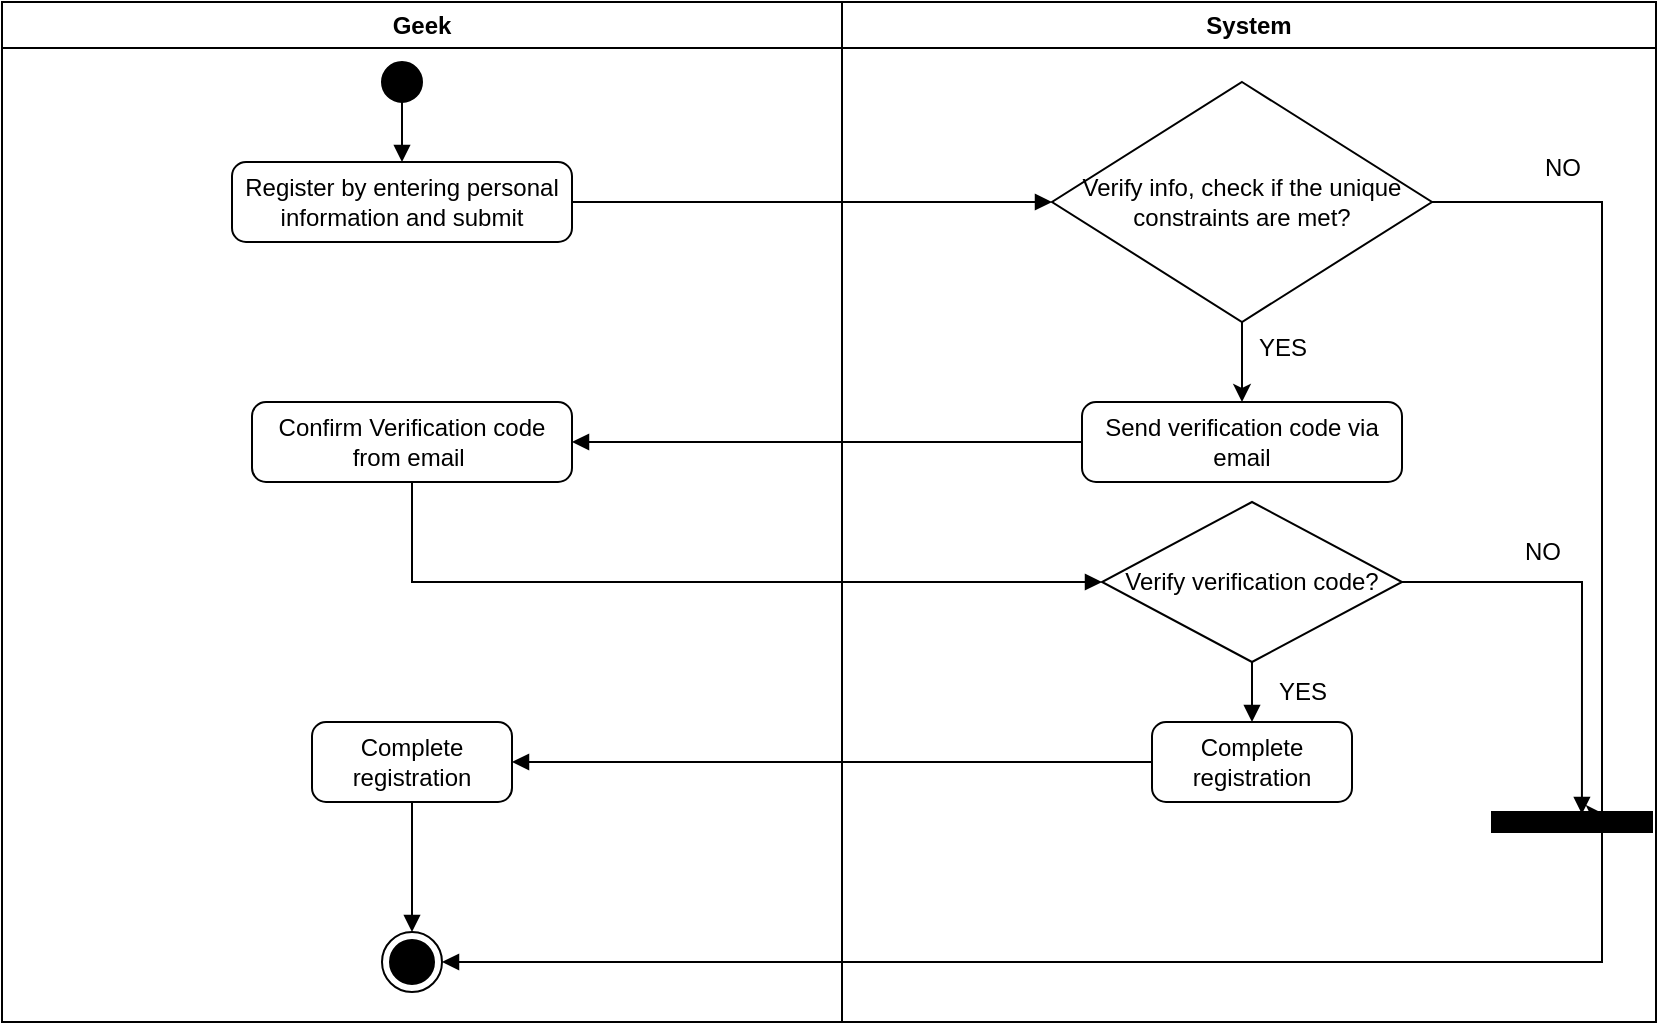 <mxfile version="21.6.8" type="github">
  <diagram id="C5RBs43oDa-KdzZeNtuy" name="Page-1">
    <mxGraphModel dx="1054" dy="555" grid="1" gridSize="10" guides="1" tooltips="1" connect="1" arrows="1" fold="1" page="1" pageScale="1" pageWidth="827" pageHeight="1169" math="0" shadow="0">
      <root>
        <mxCell id="WIyWlLk6GJQsqaUBKTNV-0" />
        <mxCell id="WIyWlLk6GJQsqaUBKTNV-1" parent="WIyWlLk6GJQsqaUBKTNV-0" />
        <mxCell id="vyqU0hkKjeVzbAJWqk5_-0" value="System" style="swimlane;whiteSpace=wrap;html=1;" vertex="1" parent="WIyWlLk6GJQsqaUBKTNV-1">
          <mxGeometry x="420" y="80" width="407" height="510" as="geometry" />
        </mxCell>
        <mxCell id="vyqU0hkKjeVzbAJWqk5_-17" value="" style="edgeStyle=orthogonalEdgeStyle;rounded=0;orthogonalLoop=1;jettySize=auto;html=1;" edge="1" parent="vyqU0hkKjeVzbAJWqk5_-0" source="vyqU0hkKjeVzbAJWqk5_-10" target="vyqU0hkKjeVzbAJWqk5_-15">
          <mxGeometry relative="1" as="geometry">
            <Array as="points">
              <mxPoint x="205" y="210" />
              <mxPoint x="205" y="210" />
            </Array>
          </mxGeometry>
        </mxCell>
        <mxCell id="vyqU0hkKjeVzbAJWqk5_-10" value="Verify info, check if the unique constraints are met?" style="strokeWidth=1;html=1;shape=mxgraph.flowchart.decision;whiteSpace=wrap;" vertex="1" parent="vyqU0hkKjeVzbAJWqk5_-0">
          <mxGeometry x="105" y="40" width="190" height="120" as="geometry" />
        </mxCell>
        <mxCell id="vyqU0hkKjeVzbAJWqk5_-15" value="Send verification code via email" style="rounded=1;whiteSpace=wrap;html=1;absoluteArcSize=1;arcSize=14;strokeWidth=1;" vertex="1" parent="vyqU0hkKjeVzbAJWqk5_-0">
          <mxGeometry x="120" y="200" width="160" height="40" as="geometry" />
        </mxCell>
        <mxCell id="vyqU0hkKjeVzbAJWqk5_-26" value="Verify verification code?" style="strokeWidth=1;html=1;shape=mxgraph.flowchart.decision;whiteSpace=wrap;" vertex="1" parent="vyqU0hkKjeVzbAJWqk5_-0">
          <mxGeometry x="130" y="250" width="150" height="80" as="geometry" />
        </mxCell>
        <mxCell id="vyqU0hkKjeVzbAJWqk5_-28" value="" style="html=1;points=[];perimeter=orthogonalPerimeter;fillColor=strokeColor;rotation=90;" vertex="1" parent="vyqU0hkKjeVzbAJWqk5_-0">
          <mxGeometry x="360" y="370" width="10" height="80" as="geometry" />
        </mxCell>
        <mxCell id="vyqU0hkKjeVzbAJWqk5_-30" value="" style="edgeStyle=orthogonalEdgeStyle;rounded=0;orthogonalLoop=1;jettySize=auto;html=1;entryX=0.1;entryY=0.3;entryDx=0;entryDy=0;entryPerimeter=0;" edge="1" parent="vyqU0hkKjeVzbAJWqk5_-0" source="vyqU0hkKjeVzbAJWqk5_-10" target="vyqU0hkKjeVzbAJWqk5_-28">
          <mxGeometry relative="1" as="geometry">
            <mxPoint x="380" y="390" as="targetPoint" />
            <Array as="points">
              <mxPoint x="380" y="100" />
            </Array>
          </mxGeometry>
        </mxCell>
        <mxCell id="vyqU0hkKjeVzbAJWqk5_-31" value="" style="html=1;verticalAlign=bottom;labelBackgroundColor=none;endArrow=block;endFill=1;rounded=0;entryX=0.1;entryY=0.438;entryDx=0;entryDy=0;entryPerimeter=0;" edge="1" parent="vyqU0hkKjeVzbAJWqk5_-0" source="vyqU0hkKjeVzbAJWqk5_-26" target="vyqU0hkKjeVzbAJWqk5_-28">
          <mxGeometry width="160" relative="1" as="geometry">
            <mxPoint x="310" y="290" as="sourcePoint" />
            <mxPoint x="360" y="360" as="targetPoint" />
            <Array as="points">
              <mxPoint x="370" y="290" />
            </Array>
          </mxGeometry>
        </mxCell>
        <mxCell id="vyqU0hkKjeVzbAJWqk5_-33" value="NO" style="text;html=1;align=center;verticalAlign=middle;resizable=0;points=[];autosize=1;strokeColor=none;fillColor=none;" vertex="1" parent="vyqU0hkKjeVzbAJWqk5_-0">
          <mxGeometry x="330" y="260" width="40" height="30" as="geometry" />
        </mxCell>
        <mxCell id="vyqU0hkKjeVzbAJWqk5_-34" value="Complete registration" style="rounded=1;whiteSpace=wrap;html=1;absoluteArcSize=1;arcSize=14;strokeWidth=1;" vertex="1" parent="vyqU0hkKjeVzbAJWqk5_-0">
          <mxGeometry x="155" y="360" width="100" height="40" as="geometry" />
        </mxCell>
        <mxCell id="vyqU0hkKjeVzbAJWqk5_-35" value="" style="html=1;verticalAlign=bottom;labelBackgroundColor=none;endArrow=block;endFill=1;rounded=0;" edge="1" parent="vyqU0hkKjeVzbAJWqk5_-0" source="vyqU0hkKjeVzbAJWqk5_-26" target="vyqU0hkKjeVzbAJWqk5_-34">
          <mxGeometry width="160" relative="1" as="geometry">
            <mxPoint x="50" y="490" as="sourcePoint" />
            <mxPoint x="210" y="490" as="targetPoint" />
          </mxGeometry>
        </mxCell>
        <mxCell id="vyqU0hkKjeVzbAJWqk5_-36" value="YES" style="text;html=1;align=center;verticalAlign=middle;resizable=0;points=[];autosize=1;strokeColor=none;fillColor=none;" vertex="1" parent="vyqU0hkKjeVzbAJWqk5_-0">
          <mxGeometry x="205" y="330" width="50" height="30" as="geometry" />
        </mxCell>
        <mxCell id="vyqU0hkKjeVzbAJWqk5_-2" value="Geek" style="swimlane;whiteSpace=wrap;html=1;startSize=23;strokeWidth=1;" vertex="1" parent="WIyWlLk6GJQsqaUBKTNV-1">
          <mxGeometry y="80" width="420" height="510" as="geometry" />
        </mxCell>
        <mxCell id="vyqU0hkKjeVzbAJWqk5_-7" value="" style="ellipse;fillColor=strokeColor;html=1;" vertex="1" parent="vyqU0hkKjeVzbAJWqk5_-2">
          <mxGeometry x="190" y="30" width="20" height="20" as="geometry" />
        </mxCell>
        <mxCell id="vyqU0hkKjeVzbAJWqk5_-8" value="Register by entering personal information and submit" style="rounded=1;whiteSpace=wrap;html=1;absoluteArcSize=1;arcSize=14;strokeWidth=1;" vertex="1" parent="vyqU0hkKjeVzbAJWqk5_-2">
          <mxGeometry x="115" y="80" width="170" height="40" as="geometry" />
        </mxCell>
        <mxCell id="vyqU0hkKjeVzbAJWqk5_-11" value="" style="ellipse;html=1;shape=endState;fillColor=strokeColor;" vertex="1" parent="vyqU0hkKjeVzbAJWqk5_-2">
          <mxGeometry x="190" y="465" width="30" height="30" as="geometry" />
        </mxCell>
        <mxCell id="vyqU0hkKjeVzbAJWqk5_-16" style="edgeStyle=orthogonalEdgeStyle;rounded=0;orthogonalLoop=1;jettySize=auto;html=1;exitX=0.5;exitY=1;exitDx=0;exitDy=0;" edge="1" parent="vyqU0hkKjeVzbAJWqk5_-2" source="vyqU0hkKjeVzbAJWqk5_-8" target="vyqU0hkKjeVzbAJWqk5_-8">
          <mxGeometry relative="1" as="geometry" />
        </mxCell>
        <mxCell id="vyqU0hkKjeVzbAJWqk5_-22" value="Confirm Verification code from email&amp;nbsp;" style="rounded=1;whiteSpace=wrap;html=1;absoluteArcSize=1;arcSize=14;strokeWidth=1;" vertex="1" parent="vyqU0hkKjeVzbAJWqk5_-2">
          <mxGeometry x="125" y="200" width="160" height="40" as="geometry" />
        </mxCell>
        <mxCell id="vyqU0hkKjeVzbAJWqk5_-37" value="Complete registration" style="rounded=1;whiteSpace=wrap;html=1;absoluteArcSize=1;arcSize=14;strokeWidth=1;" vertex="1" parent="vyqU0hkKjeVzbAJWqk5_-2">
          <mxGeometry x="155" y="360" width="100" height="40" as="geometry" />
        </mxCell>
        <mxCell id="vyqU0hkKjeVzbAJWqk5_-40" value="" style="html=1;verticalAlign=bottom;labelBackgroundColor=none;endArrow=block;endFill=1;rounded=0;" edge="1" parent="vyqU0hkKjeVzbAJWqk5_-2" source="vyqU0hkKjeVzbAJWqk5_-37" target="vyqU0hkKjeVzbAJWqk5_-11">
          <mxGeometry width="160" relative="1" as="geometry">
            <mxPoint x="200" y="460" as="sourcePoint" />
            <mxPoint x="360" y="460" as="targetPoint" />
          </mxGeometry>
        </mxCell>
        <mxCell id="vyqU0hkKjeVzbAJWqk5_-41" value="" style="html=1;verticalAlign=bottom;labelBackgroundColor=none;endArrow=block;endFill=1;rounded=0;" edge="1" parent="vyqU0hkKjeVzbAJWqk5_-2" source="vyqU0hkKjeVzbAJWqk5_-7" target="vyqU0hkKjeVzbAJWqk5_-8">
          <mxGeometry width="160" relative="1" as="geometry">
            <mxPoint x="40" y="330" as="sourcePoint" />
            <mxPoint x="200" y="330" as="targetPoint" />
          </mxGeometry>
        </mxCell>
        <mxCell id="vyqU0hkKjeVzbAJWqk5_-14" value="NO" style="text;html=1;align=center;verticalAlign=middle;resizable=0;points=[];autosize=1;strokeColor=none;fillColor=none;" vertex="1" parent="WIyWlLk6GJQsqaUBKTNV-1">
          <mxGeometry x="760" y="148" width="40" height="30" as="geometry" />
        </mxCell>
        <mxCell id="vyqU0hkKjeVzbAJWqk5_-18" value="YES" style="text;html=1;align=center;verticalAlign=middle;resizable=0;points=[];autosize=1;strokeColor=none;fillColor=none;" vertex="1" parent="WIyWlLk6GJQsqaUBKTNV-1">
          <mxGeometry x="615" y="238" width="50" height="30" as="geometry" />
        </mxCell>
        <mxCell id="vyqU0hkKjeVzbAJWqk5_-21" value="" style="html=1;verticalAlign=bottom;labelBackgroundColor=none;endArrow=block;endFill=1;rounded=0;" edge="1" parent="WIyWlLk6GJQsqaUBKTNV-1" source="vyqU0hkKjeVzbAJWqk5_-8" target="vyqU0hkKjeVzbAJWqk5_-10">
          <mxGeometry width="160" relative="1" as="geometry">
            <mxPoint x="330" y="190" as="sourcePoint" />
            <mxPoint x="490" y="190" as="targetPoint" />
          </mxGeometry>
        </mxCell>
        <mxCell id="vyqU0hkKjeVzbAJWqk5_-23" value="" style="html=1;verticalAlign=bottom;labelBackgroundColor=none;endArrow=block;endFill=1;rounded=0;" edge="1" parent="WIyWlLk6GJQsqaUBKTNV-1" source="vyqU0hkKjeVzbAJWqk5_-15" target="vyqU0hkKjeVzbAJWqk5_-22">
          <mxGeometry width="160" relative="1" as="geometry">
            <mxPoint x="200" y="400" as="sourcePoint" />
            <mxPoint x="360" y="400" as="targetPoint" />
          </mxGeometry>
        </mxCell>
        <mxCell id="vyqU0hkKjeVzbAJWqk5_-24" value="" style="html=1;verticalAlign=bottom;labelBackgroundColor=none;endArrow=block;endFill=1;rounded=0;" edge="1" parent="WIyWlLk6GJQsqaUBKTNV-1" source="vyqU0hkKjeVzbAJWqk5_-22" target="vyqU0hkKjeVzbAJWqk5_-26">
          <mxGeometry width="160" relative="1" as="geometry">
            <mxPoint x="170" y="370" as="sourcePoint" />
            <mxPoint x="360" y="390" as="targetPoint" />
            <Array as="points">
              <mxPoint x="205" y="370" />
            </Array>
          </mxGeometry>
        </mxCell>
        <mxCell id="vyqU0hkKjeVzbAJWqk5_-32" value="" style="html=1;verticalAlign=bottom;labelBackgroundColor=none;endArrow=block;endFill=1;rounded=0;" edge="1" parent="WIyWlLk6GJQsqaUBKTNV-1" source="vyqU0hkKjeVzbAJWqk5_-28" target="vyqU0hkKjeVzbAJWqk5_-11">
          <mxGeometry width="160" relative="1" as="geometry">
            <mxPoint x="620" y="570" as="sourcePoint" />
            <mxPoint x="790" y="630" as="targetPoint" />
            <Array as="points">
              <mxPoint x="800" y="560" />
            </Array>
          </mxGeometry>
        </mxCell>
        <mxCell id="vyqU0hkKjeVzbAJWqk5_-38" value="" style="html=1;verticalAlign=bottom;labelBackgroundColor=none;endArrow=block;endFill=1;rounded=0;" edge="1" parent="WIyWlLk6GJQsqaUBKTNV-1" source="vyqU0hkKjeVzbAJWqk5_-34" target="vyqU0hkKjeVzbAJWqk5_-37">
          <mxGeometry width="160" relative="1" as="geometry">
            <mxPoint x="480" y="530" as="sourcePoint" />
            <mxPoint x="640" y="530" as="targetPoint" />
          </mxGeometry>
        </mxCell>
      </root>
    </mxGraphModel>
  </diagram>
</mxfile>
